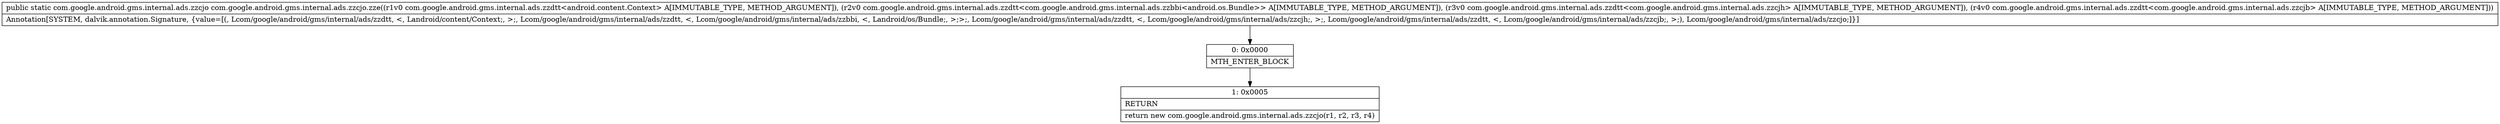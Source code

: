 digraph "CFG forcom.google.android.gms.internal.ads.zzcjo.zze(Lcom\/google\/android\/gms\/internal\/ads\/zzdtt;Lcom\/google\/android\/gms\/internal\/ads\/zzdtt;Lcom\/google\/android\/gms\/internal\/ads\/zzdtt;Lcom\/google\/android\/gms\/internal\/ads\/zzdtt;)Lcom\/google\/android\/gms\/internal\/ads\/zzcjo;" {
Node_0 [shape=record,label="{0\:\ 0x0000|MTH_ENTER_BLOCK\l}"];
Node_1 [shape=record,label="{1\:\ 0x0005|RETURN\l|return new com.google.android.gms.internal.ads.zzcjo(r1, r2, r3, r4)\l}"];
MethodNode[shape=record,label="{public static com.google.android.gms.internal.ads.zzcjo com.google.android.gms.internal.ads.zzcjo.zze((r1v0 com.google.android.gms.internal.ads.zzdtt\<android.content.Context\> A[IMMUTABLE_TYPE, METHOD_ARGUMENT]), (r2v0 com.google.android.gms.internal.ads.zzdtt\<com.google.android.gms.internal.ads.zzbbi\<android.os.Bundle\>\> A[IMMUTABLE_TYPE, METHOD_ARGUMENT]), (r3v0 com.google.android.gms.internal.ads.zzdtt\<com.google.android.gms.internal.ads.zzcjh\> A[IMMUTABLE_TYPE, METHOD_ARGUMENT]), (r4v0 com.google.android.gms.internal.ads.zzdtt\<com.google.android.gms.internal.ads.zzcjb\> A[IMMUTABLE_TYPE, METHOD_ARGUMENT]))  | Annotation[SYSTEM, dalvik.annotation.Signature, \{value=[(, Lcom\/google\/android\/gms\/internal\/ads\/zzdtt, \<, Landroid\/content\/Context;, \>;, Lcom\/google\/android\/gms\/internal\/ads\/zzdtt, \<, Lcom\/google\/android\/gms\/internal\/ads\/zzbbi, \<, Landroid\/os\/Bundle;, \>;\>;, Lcom\/google\/android\/gms\/internal\/ads\/zzdtt, \<, Lcom\/google\/android\/gms\/internal\/ads\/zzcjh;, \>;, Lcom\/google\/android\/gms\/internal\/ads\/zzdtt, \<, Lcom\/google\/android\/gms\/internal\/ads\/zzcjb;, \>;), Lcom\/google\/android\/gms\/internal\/ads\/zzcjo;]\}]\l}"];
MethodNode -> Node_0;
Node_0 -> Node_1;
}

